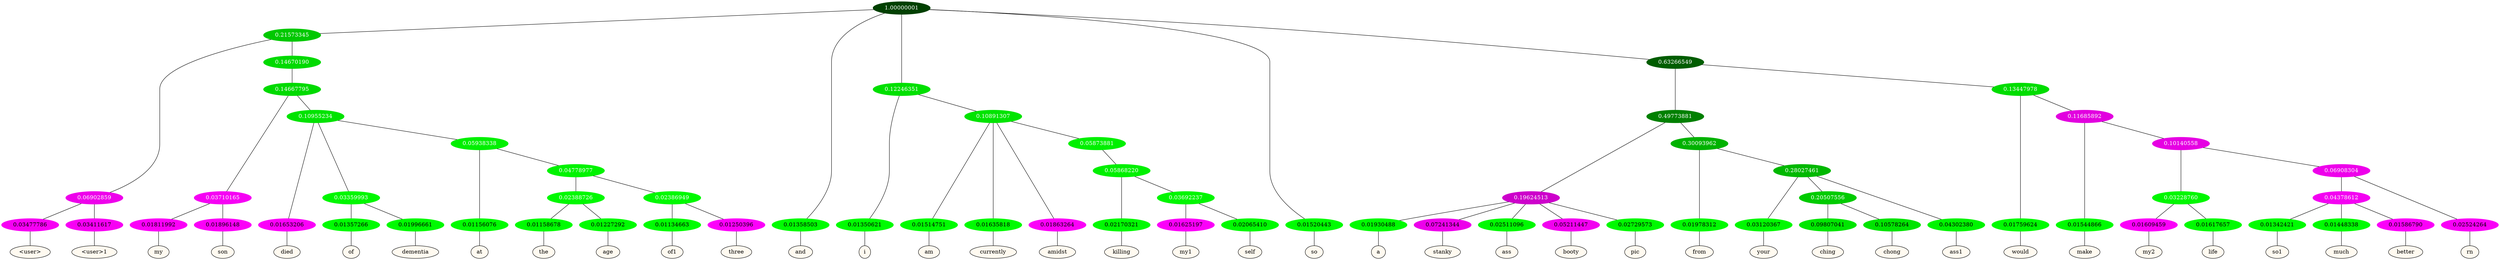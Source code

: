 graph {
	node [format=png height=0.15 nodesep=0.001 ordering=out overlap=prism overlap_scaling=0.01 ranksep=0.001 ratio=0.2 style=filled width=0.15]
	{
		rank=same
		a_w_12 [label="\<user\>" color=black fillcolor=floralwhite style="filled,solid"]
		a_w_13 [label="\<user\>1" color=black fillcolor=floralwhite style="filled,solid"]
		a_w_35 [label=my color=black fillcolor=floralwhite style="filled,solid"]
		a_w_36 [label=son color=black fillcolor=floralwhite style="filled,solid"]
		a_w_37 [label=died color=black fillcolor=floralwhite style="filled,solid"]
		a_w_47 [label=of color=black fillcolor=floralwhite style="filled,solid"]
		a_w_48 [label=dementia color=black fillcolor=floralwhite style="filled,solid"]
		a_w_49 [label=at color=black fillcolor=floralwhite style="filled,solid"]
		a_w_64 [label=the color=black fillcolor=floralwhite style="filled,solid"]
		a_w_65 [label=age color=black fillcolor=floralwhite style="filled,solid"]
		a_w_66 [label=of1 color=black fillcolor=floralwhite style="filled,solid"]
		a_w_67 [label=three color=black fillcolor=floralwhite style="filled,solid"]
		a_w_2 [label=and color=black fillcolor=floralwhite style="filled,solid"]
		a_w_8 [label=i color=black fillcolor=floralwhite style="filled,solid"]
		a_w_15 [label=am color=black fillcolor=floralwhite style="filled,solid"]
		a_w_16 [label=currently color=black fillcolor=floralwhite style="filled,solid"]
		a_w_17 [label=amidst color=black fillcolor=floralwhite style="filled,solid"]
		a_w_40 [label=killing color=black fillcolor=floralwhite style="filled,solid"]
		a_w_51 [label=my1 color=black fillcolor=floralwhite style="filled,solid"]
		a_w_52 [label=self color=black fillcolor=floralwhite style="filled,solid"]
		a_w_4 [label=so color=black fillcolor=floralwhite style="filled,solid"]
		a_w_26 [label=a color=black fillcolor=floralwhite style="filled,solid"]
		a_w_27 [label=stanky color=black fillcolor=floralwhite style="filled,solid"]
		a_w_28 [label=ass color=black fillcolor=floralwhite style="filled,solid"]
		a_w_29 [label=booty color=black fillcolor=floralwhite style="filled,solid"]
		a_w_30 [label=pic color=black fillcolor=floralwhite style="filled,solid"]
		a_w_31 [label=from color=black fillcolor=floralwhite style="filled,solid"]
		a_w_42 [label=your color=black fillcolor=floralwhite style="filled,solid"]
		a_w_53 [label=ching color=black fillcolor=floralwhite style="filled,solid"]
		a_w_54 [label=chong color=black fillcolor=floralwhite style="filled,solid"]
		a_w_44 [label=ass1 color=black fillcolor=floralwhite style="filled,solid"]
		a_w_21 [label=would color=black fillcolor=floralwhite style="filled,solid"]
		a_w_33 [label=make color=black fillcolor=floralwhite style="filled,solid"]
		a_w_55 [label=my2 color=black fillcolor=floralwhite style="filled,solid"]
		a_w_56 [label=life color=black fillcolor=floralwhite style="filled,solid"]
		a_w_61 [label=so1 color=black fillcolor=floralwhite style="filled,solid"]
		a_w_62 [label=much color=black fillcolor=floralwhite style="filled,solid"]
		a_w_63 [label=better color=black fillcolor=floralwhite style="filled,solid"]
		a_w_58 [label=rn color=black fillcolor=floralwhite style="filled,solid"]
	}
	a_n_12 -- a_w_12
	a_n_13 -- a_w_13
	a_n_35 -- a_w_35
	a_n_36 -- a_w_36
	a_n_37 -- a_w_37
	a_n_47 -- a_w_47
	a_n_48 -- a_w_48
	a_n_49 -- a_w_49
	a_n_64 -- a_w_64
	a_n_65 -- a_w_65
	a_n_66 -- a_w_66
	a_n_67 -- a_w_67
	a_n_2 -- a_w_2
	a_n_8 -- a_w_8
	a_n_15 -- a_w_15
	a_n_16 -- a_w_16
	a_n_17 -- a_w_17
	a_n_40 -- a_w_40
	a_n_51 -- a_w_51
	a_n_52 -- a_w_52
	a_n_4 -- a_w_4
	a_n_26 -- a_w_26
	a_n_27 -- a_w_27
	a_n_28 -- a_w_28
	a_n_29 -- a_w_29
	a_n_30 -- a_w_30
	a_n_31 -- a_w_31
	a_n_42 -- a_w_42
	a_n_53 -- a_w_53
	a_n_54 -- a_w_54
	a_n_44 -- a_w_44
	a_n_21 -- a_w_21
	a_n_33 -- a_w_33
	a_n_55 -- a_w_55
	a_n_56 -- a_w_56
	a_n_61 -- a_w_61
	a_n_62 -- a_w_62
	a_n_63 -- a_w_63
	a_n_58 -- a_w_58
	{
		rank=same
		a_n_12 [label=0.03477786 color="0.835 1.000 0.965" fontcolor=black]
		a_n_13 [label=0.03411617 color="0.835 1.000 0.966" fontcolor=black]
		a_n_35 [label=0.01811992 color="0.835 1.000 0.982" fontcolor=black]
		a_n_36 [label=0.01896148 color="0.835 1.000 0.981" fontcolor=black]
		a_n_37 [label=0.01653206 color="0.835 1.000 0.983" fontcolor=black]
		a_n_47 [label=0.01357266 color="0.334 1.000 0.986" fontcolor=black]
		a_n_48 [label=0.01996661 color="0.334 1.000 0.980" fontcolor=black]
		a_n_49 [label=0.01156076 color="0.334 1.000 0.988" fontcolor=black]
		a_n_64 [label=0.01158678 color="0.334 1.000 0.988" fontcolor=black]
		a_n_65 [label=0.01227292 color="0.334 1.000 0.988" fontcolor=black]
		a_n_66 [label=0.01134663 color="0.334 1.000 0.989" fontcolor=black]
		a_n_67 [label=0.01250396 color="0.835 1.000 0.987" fontcolor=black]
		a_n_2 [label=0.01358503 color="0.334 1.000 0.986" fontcolor=black]
		a_n_8 [label=0.01350621 color="0.334 1.000 0.986" fontcolor=black]
		a_n_15 [label=0.01514751 color="0.334 1.000 0.985" fontcolor=black]
		a_n_16 [label=0.01635818 color="0.334 1.000 0.984" fontcolor=black]
		a_n_17 [label=0.01863264 color="0.835 1.000 0.981" fontcolor=black]
		a_n_40 [label=0.02170321 color="0.334 1.000 0.978" fontcolor=black]
		a_n_51 [label=0.01625197 color="0.835 1.000 0.984" fontcolor=black]
		a_n_52 [label=0.02065410 color="0.334 1.000 0.979" fontcolor=black]
		a_n_4 [label=0.01520443 color="0.334 1.000 0.985" fontcolor=black]
		a_n_26 [label=0.01930488 color="0.334 1.000 0.981" fontcolor=black]
		a_n_27 [label=0.07241344 color="0.835 1.000 0.928" fontcolor=black]
		a_n_28 [label=0.02511096 color="0.334 1.000 0.975" fontcolor=black]
		a_n_29 [label=0.05211447 color="0.835 1.000 0.948" fontcolor=black]
		a_n_30 [label=0.02729573 color="0.334 1.000 0.973" fontcolor=black]
		a_n_31 [label=0.01978312 color="0.334 1.000 0.980" fontcolor=black]
		a_n_42 [label=0.03120367 color="0.334 1.000 0.969" fontcolor=black]
		a_n_53 [label=0.09807041 color="0.334 1.000 0.902" fontcolor=black]
		a_n_54 [label=0.10578264 color="0.334 1.000 0.894" fontcolor=black]
		a_n_44 [label=0.04302380 color="0.334 1.000 0.957" fontcolor=black]
		a_n_21 [label=0.01759624 color="0.334 1.000 0.982" fontcolor=black]
		a_n_33 [label=0.01544866 color="0.334 1.000 0.985" fontcolor=black]
		a_n_55 [label=0.01609459 color="0.835 1.000 0.984" fontcolor=black]
		a_n_56 [label=0.01617657 color="0.334 1.000 0.984" fontcolor=black]
		a_n_61 [label=0.01342421 color="0.334 1.000 0.987" fontcolor=black]
		a_n_62 [label=0.01448338 color="0.334 1.000 0.986" fontcolor=black]
		a_n_63 [label=0.01586790 color="0.835 1.000 0.984" fontcolor=black]
		a_n_58 [label=0.02524264 color="0.835 1.000 0.975" fontcolor=black]
	}
	a_n_0 [label=1.00000001 color="0.334 1.000 0.250" fontcolor=grey99]
	a_n_1 [label=0.21573345 color="0.334 1.000 0.784" fontcolor=grey99]
	a_n_0 -- a_n_1
	a_n_0 -- a_n_2
	a_n_3 [label=0.12246351 color="0.334 1.000 0.878" fontcolor=grey99]
	a_n_0 -- a_n_3
	a_n_0 -- a_n_4
	a_n_5 [label=0.63266549 color="0.334 1.000 0.367" fontcolor=grey99]
	a_n_0 -- a_n_5
	a_n_6 [label=0.06902859 color="0.835 1.000 0.931" fontcolor=grey99]
	a_n_1 -- a_n_6
	a_n_7 [label=0.14670190 color="0.334 1.000 0.853" fontcolor=grey99]
	a_n_1 -- a_n_7
	a_n_3 -- a_n_8
	a_n_9 [label=0.10891307 color="0.334 1.000 0.891" fontcolor=grey99]
	a_n_3 -- a_n_9
	a_n_10 [label=0.49773881 color="0.334 1.000 0.502" fontcolor=grey99]
	a_n_5 -- a_n_10
	a_n_11 [label=0.13447978 color="0.334 1.000 0.866" fontcolor=grey99]
	a_n_5 -- a_n_11
	a_n_6 -- a_n_12
	a_n_6 -- a_n_13
	a_n_14 [label=0.14667795 color="0.334 1.000 0.853" fontcolor=grey99]
	a_n_7 -- a_n_14
	a_n_9 -- a_n_15
	a_n_9 -- a_n_16
	a_n_9 -- a_n_17
	a_n_18 [label=0.05873881 color="0.334 1.000 0.941" fontcolor=grey99]
	a_n_9 -- a_n_18
	a_n_19 [label=0.19624513 color="0.835 1.000 0.804" fontcolor=grey99]
	a_n_10 -- a_n_19
	a_n_20 [label=0.30093962 color="0.334 1.000 0.699" fontcolor=grey99]
	a_n_10 -- a_n_20
	a_n_11 -- a_n_21
	a_n_22 [label=0.11685892 color="0.835 1.000 0.883" fontcolor=grey99]
	a_n_11 -- a_n_22
	a_n_23 [label=0.03710165 color="0.835 1.000 0.963" fontcolor=grey99]
	a_n_14 -- a_n_23
	a_n_24 [label=0.10955234 color="0.334 1.000 0.890" fontcolor=grey99]
	a_n_14 -- a_n_24
	a_n_25 [label=0.05868220 color="0.334 1.000 0.941" fontcolor=grey99]
	a_n_18 -- a_n_25
	a_n_19 -- a_n_26
	a_n_19 -- a_n_27
	a_n_19 -- a_n_28
	a_n_19 -- a_n_29
	a_n_19 -- a_n_30
	a_n_20 -- a_n_31
	a_n_32 [label=0.28027461 color="0.334 1.000 0.720" fontcolor=grey99]
	a_n_20 -- a_n_32
	a_n_22 -- a_n_33
	a_n_34 [label=0.10140558 color="0.835 1.000 0.899" fontcolor=grey99]
	a_n_22 -- a_n_34
	a_n_23 -- a_n_35
	a_n_23 -- a_n_36
	a_n_24 -- a_n_37
	a_n_38 [label=0.03359993 color="0.334 1.000 0.966" fontcolor=grey99]
	a_n_24 -- a_n_38
	a_n_39 [label=0.05938338 color="0.334 1.000 0.941" fontcolor=grey99]
	a_n_24 -- a_n_39
	a_n_25 -- a_n_40
	a_n_41 [label=0.03692237 color="0.334 1.000 0.963" fontcolor=grey99]
	a_n_25 -- a_n_41
	a_n_32 -- a_n_42
	a_n_43 [label=0.20507556 color="0.334 1.000 0.795" fontcolor=grey99]
	a_n_32 -- a_n_43
	a_n_32 -- a_n_44
	a_n_45 [label=0.03228760 color="0.334 1.000 0.968" fontcolor=grey99]
	a_n_34 -- a_n_45
	a_n_46 [label=0.06908304 color="0.835 1.000 0.931" fontcolor=grey99]
	a_n_34 -- a_n_46
	a_n_38 -- a_n_47
	a_n_38 -- a_n_48
	a_n_39 -- a_n_49
	a_n_50 [label=0.04778977 color="0.334 1.000 0.952" fontcolor=grey99]
	a_n_39 -- a_n_50
	a_n_41 -- a_n_51
	a_n_41 -- a_n_52
	a_n_43 -- a_n_53
	a_n_43 -- a_n_54
	a_n_45 -- a_n_55
	a_n_45 -- a_n_56
	a_n_57 [label=0.04378612 color="0.835 1.000 0.956" fontcolor=grey99]
	a_n_46 -- a_n_57
	a_n_46 -- a_n_58
	a_n_59 [label=0.02388726 color="0.334 1.000 0.976" fontcolor=grey99]
	a_n_50 -- a_n_59
	a_n_60 [label=0.02386949 color="0.334 1.000 0.976" fontcolor=grey99]
	a_n_50 -- a_n_60
	a_n_57 -- a_n_61
	a_n_57 -- a_n_62
	a_n_57 -- a_n_63
	a_n_59 -- a_n_64
	a_n_59 -- a_n_65
	a_n_60 -- a_n_66
	a_n_60 -- a_n_67
}
